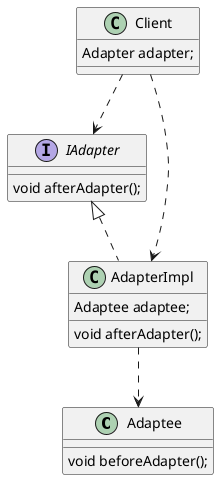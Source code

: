 @startuml
'https://plantuml.com/sequence-diagram

class Adaptee{
    void beforeAdapter();
}
Interface IAdapter{
    void afterAdapter();
}
class AdapterImpl implements IAdapter{
    Adaptee adaptee;
    void afterAdapter();
}

class Client{
    Adapter adapter;
}

AdapterImpl ..> Adaptee
Client ..> AdapterImpl
Client ..> IAdapter
@enduml